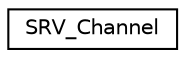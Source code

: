 digraph "Graphical Class Hierarchy"
{
 // INTERACTIVE_SVG=YES
  edge [fontname="Helvetica",fontsize="10",labelfontname="Helvetica",labelfontsize="10"];
  node [fontname="Helvetica",fontsize="10",shape=record];
  rankdir="LR";
  Node1 [label="SRV_Channel",height=0.2,width=0.4,color="black", fillcolor="white", style="filled",URL="$classSRV__Channel.html"];
}
